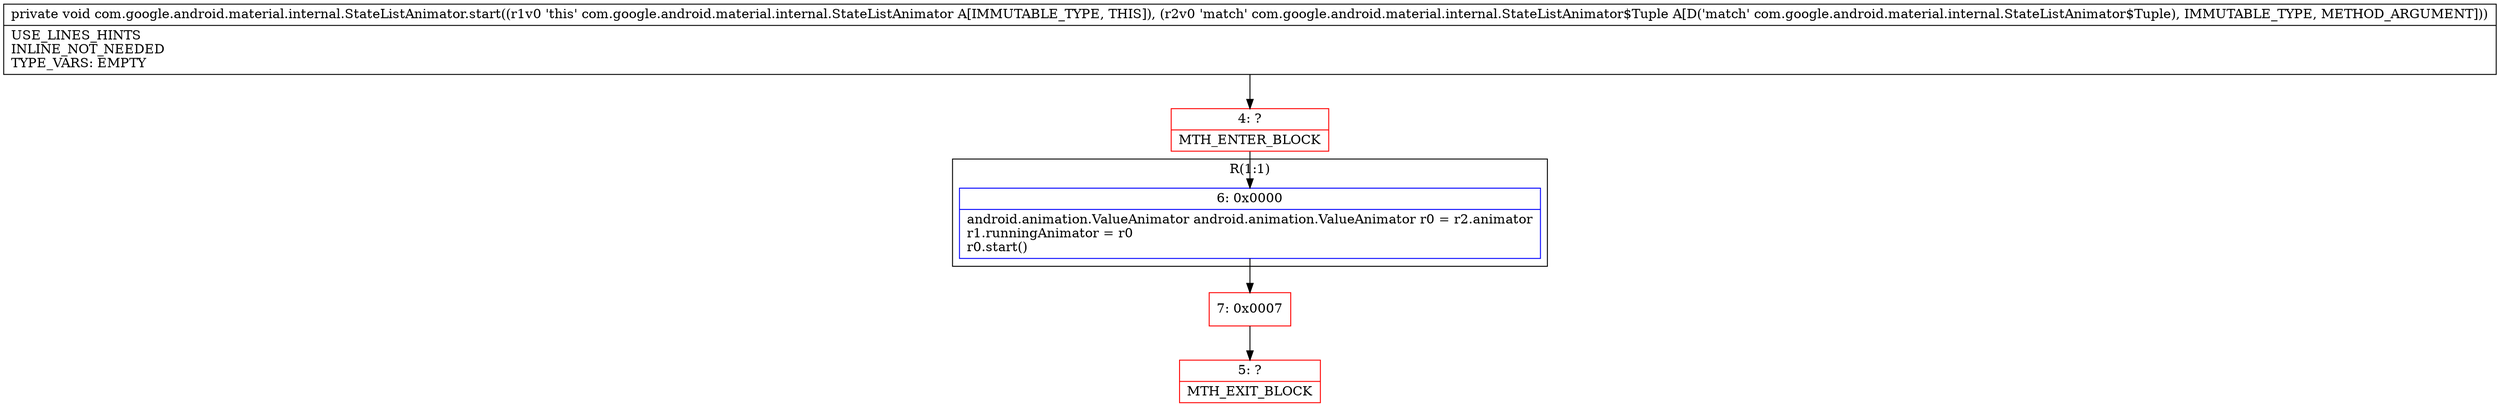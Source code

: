 digraph "CFG forcom.google.android.material.internal.StateListAnimator.start(Lcom\/google\/android\/material\/internal\/StateListAnimator$Tuple;)V" {
subgraph cluster_Region_1672311234 {
label = "R(1:1)";
node [shape=record,color=blue];
Node_6 [shape=record,label="{6\:\ 0x0000|android.animation.ValueAnimator android.animation.ValueAnimator r0 = r2.animator\lr1.runningAnimator = r0\lr0.start()\l}"];
}
Node_4 [shape=record,color=red,label="{4\:\ ?|MTH_ENTER_BLOCK\l}"];
Node_7 [shape=record,color=red,label="{7\:\ 0x0007}"];
Node_5 [shape=record,color=red,label="{5\:\ ?|MTH_EXIT_BLOCK\l}"];
MethodNode[shape=record,label="{private void com.google.android.material.internal.StateListAnimator.start((r1v0 'this' com.google.android.material.internal.StateListAnimator A[IMMUTABLE_TYPE, THIS]), (r2v0 'match' com.google.android.material.internal.StateListAnimator$Tuple A[D('match' com.google.android.material.internal.StateListAnimator$Tuple), IMMUTABLE_TYPE, METHOD_ARGUMENT]))  | USE_LINES_HINTS\lINLINE_NOT_NEEDED\lTYPE_VARS: EMPTY\l}"];
MethodNode -> Node_4;Node_6 -> Node_7;
Node_4 -> Node_6;
Node_7 -> Node_5;
}

